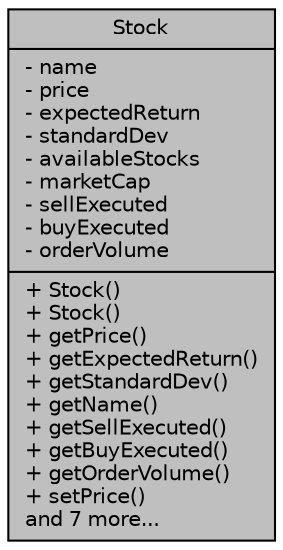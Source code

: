 digraph "Stock"
{
 // LATEX_PDF_SIZE
  edge [fontname="Helvetica",fontsize="10",labelfontname="Helvetica",labelfontsize="10"];
  node [fontname="Helvetica",fontsize="10",shape=record];
  Node1 [label="{Stock\n|- name\l- price\l- expectedReturn\l- standardDev\l- availableStocks\l- marketCap\l- sellExecuted\l- buyExecuted\l- orderVolume\l|+ Stock()\l+ Stock()\l+ getPrice()\l+ getExpectedReturn()\l+ getStandardDev()\l+ getName()\l+ getSellExecuted()\l+ getBuyExecuted()\l+ getOrderVolume()\l+ setPrice()\land 7 more...\l}",height=0.2,width=0.4,color="black", fillcolor="grey75", style="filled", fontcolor="black",tooltip=" "];
}
